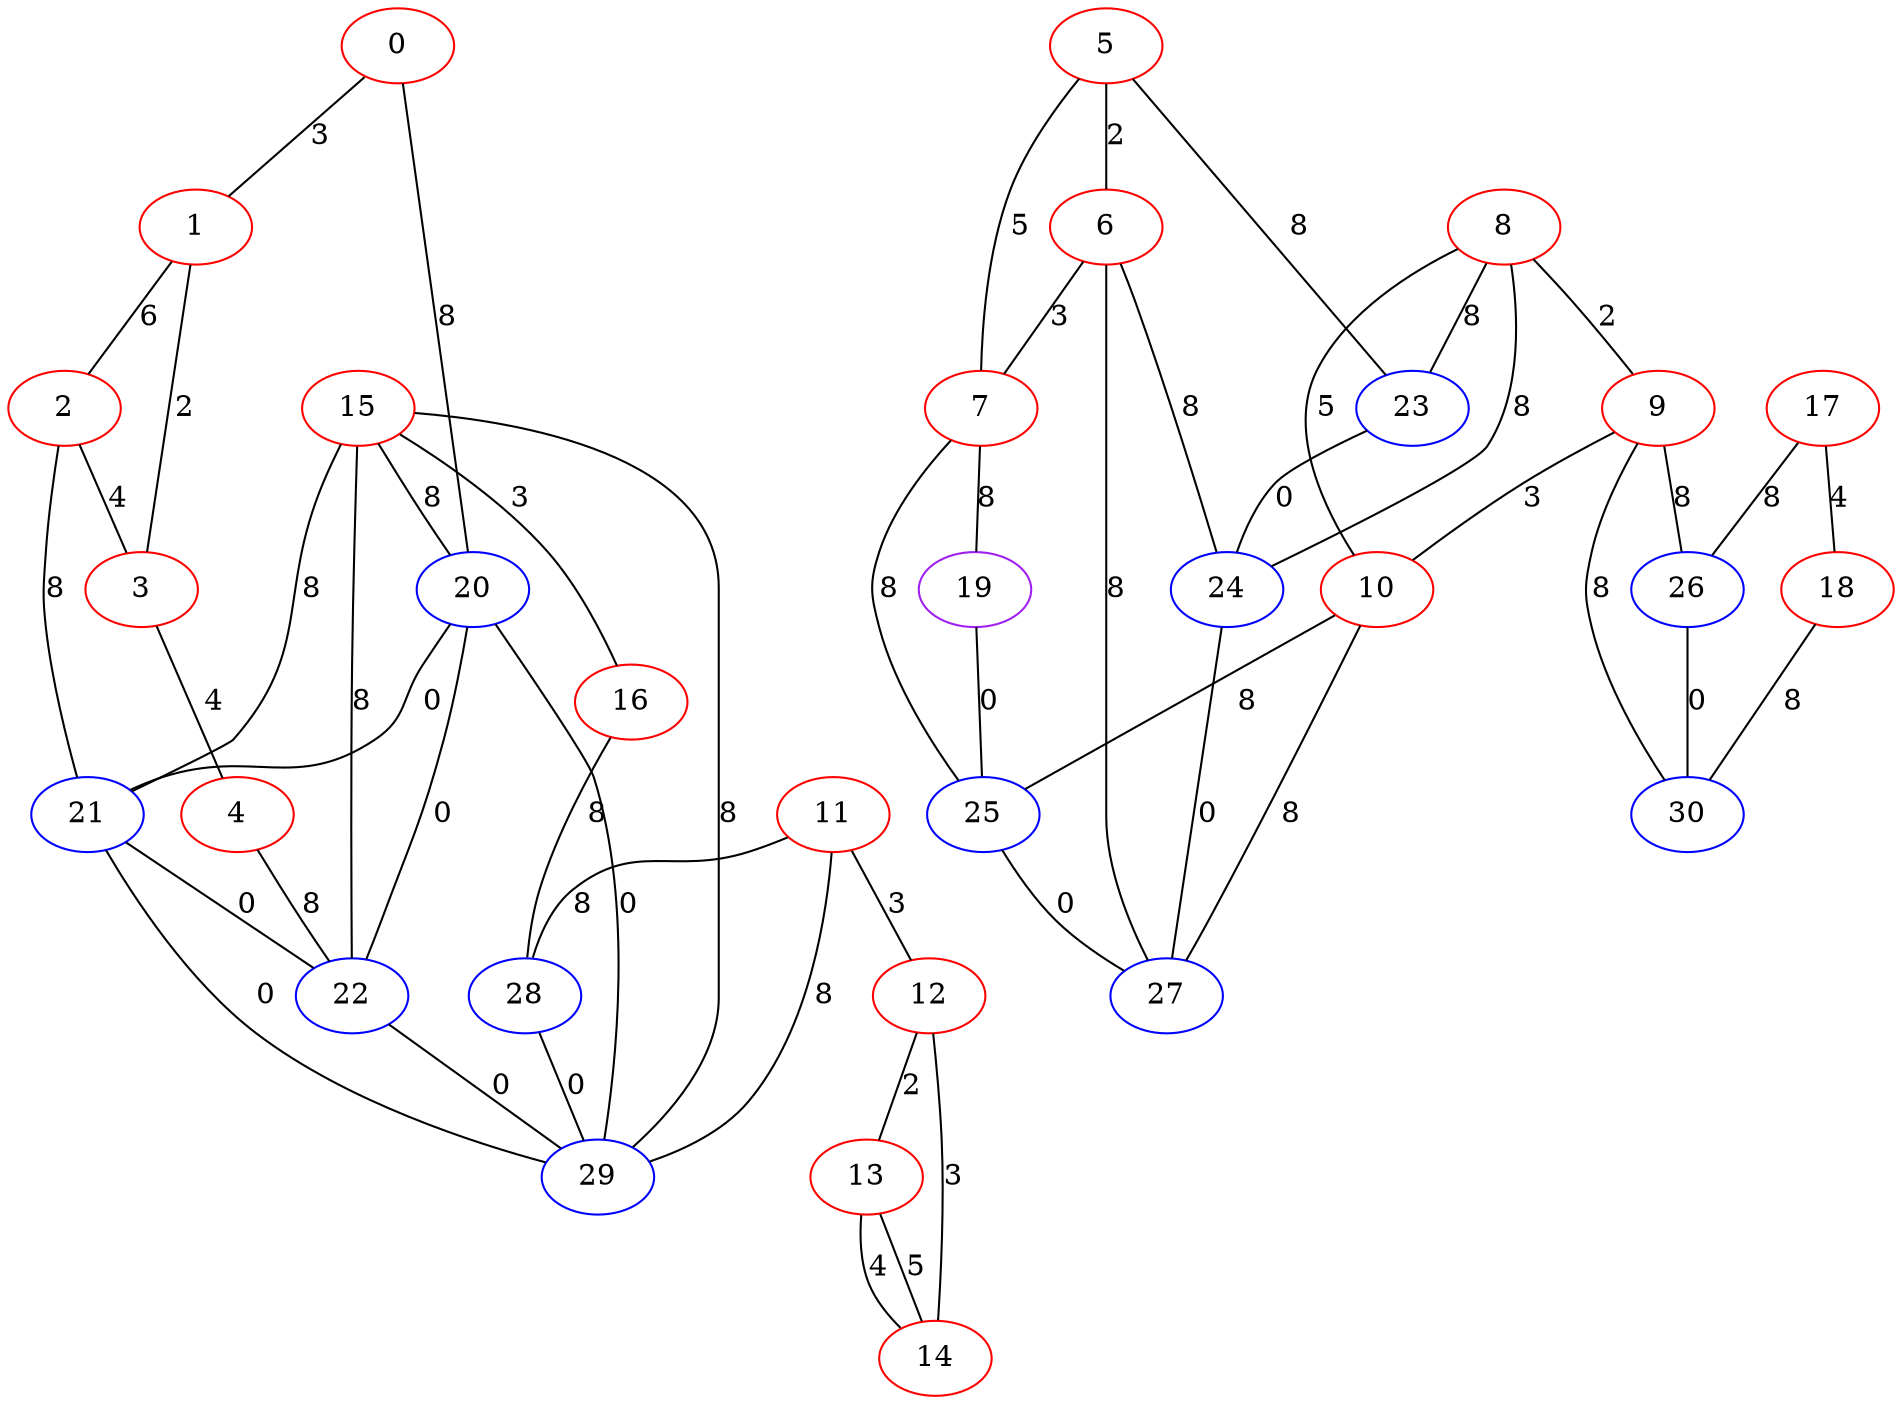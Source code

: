 graph "" {
0 [color=red, weight=1];
1 [color=red, weight=1];
2 [color=red, weight=1];
3 [color=red, weight=1];
4 [color=red, weight=1];
5 [color=red, weight=1];
6 [color=red, weight=1];
7 [color=red, weight=1];
8 [color=red, weight=1];
9 [color=red, weight=1];
10 [color=red, weight=1];
11 [color=red, weight=1];
12 [color=red, weight=1];
13 [color=red, weight=1];
14 [color=red, weight=1];
15 [color=red, weight=1];
16 [color=red, weight=1];
17 [color=red, weight=1];
18 [color=red, weight=1];
19 [color=purple, weight=4];
20 [color=blue, weight=3];
21 [color=blue, weight=3];
22 [color=blue, weight=3];
23 [color=blue, weight=3];
24 [color=blue, weight=3];
25 [color=blue, weight=3];
26 [color=blue, weight=3];
27 [color=blue, weight=3];
28 [color=blue, weight=3];
29 [color=blue, weight=3];
30 [color=blue, weight=3];
0 -- 1  [key=0, label=3];
0 -- 20  [key=0, label=8];
1 -- 2  [key=0, label=6];
1 -- 3  [key=0, label=2];
2 -- 3  [key=0, label=4];
2 -- 21  [key=0, label=8];
3 -- 4  [key=0, label=4];
4 -- 22  [key=0, label=8];
5 -- 23  [key=0, label=8];
5 -- 6  [key=0, label=2];
5 -- 7  [key=0, label=5];
6 -- 24  [key=0, label=8];
6 -- 27  [key=0, label=8];
6 -- 7  [key=0, label=3];
7 -- 25  [key=0, label=8];
7 -- 19  [key=0, label=8];
8 -- 24  [key=0, label=8];
8 -- 9  [key=0, label=2];
8 -- 10  [key=0, label=5];
8 -- 23  [key=0, label=8];
9 -- 10  [key=0, label=3];
9 -- 26  [key=0, label=8];
9 -- 30  [key=0, label=8];
10 -- 27  [key=0, label=8];
10 -- 25  [key=0, label=8];
11 -- 28  [key=0, label=8];
11 -- 12  [key=0, label=3];
11 -- 29  [key=0, label=8];
12 -- 13  [key=0, label=2];
12 -- 14  [key=0, label=3];
13 -- 14  [key=0, label=5];
13 -- 14  [key=1, label=4];
15 -- 16  [key=0, label=3];
15 -- 20  [key=0, label=8];
15 -- 21  [key=0, label=8];
15 -- 22  [key=0, label=8];
15 -- 29  [key=0, label=8];
16 -- 28  [key=0, label=8];
17 -- 18  [key=0, label=4];
17 -- 26  [key=0, label=8];
18 -- 30  [key=0, label=8];
19 -- 25  [key=0, label=0];
20 -- 21  [key=0, label=0];
20 -- 22  [key=0, label=0];
20 -- 29  [key=0, label=0];
21 -- 29  [key=0, label=0];
21 -- 22  [key=0, label=0];
22 -- 29  [key=0, label=0];
23 -- 24  [key=0, label=0];
24 -- 27  [key=0, label=0];
25 -- 27  [key=0, label=0];
26 -- 30  [key=0, label=0];
28 -- 29  [key=0, label=0];
}
